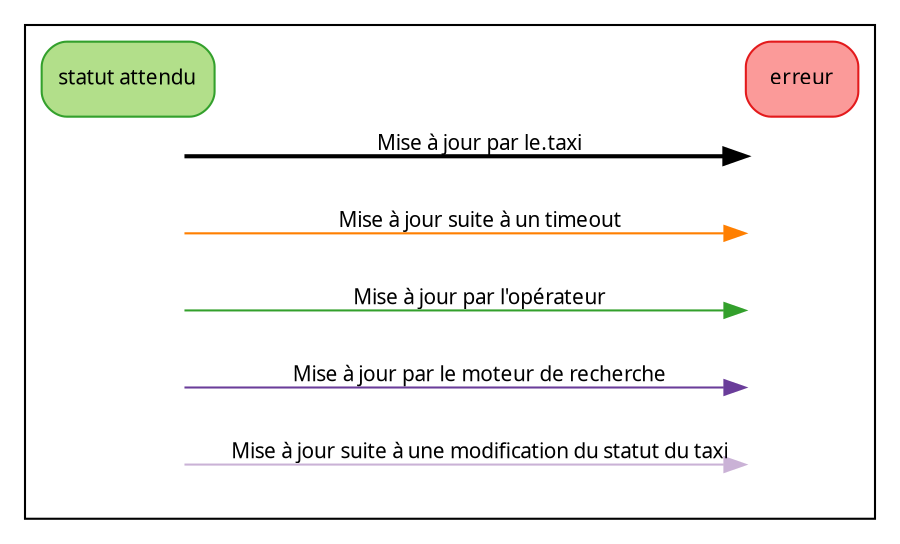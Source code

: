 digraph {
    rankdir=LR;
    nodesep=0;
    ranksep=0;
    node [shape=box,style="rounded,filled",fontname=sans,fontsize=10,colorscheme=paired10];
    edge [fontname=sans,fontsize=10,colorscheme=paired10];
    subgraph cluster {
        expected [color=4,fillcolor=3,label="statut attendu"];
        error [color=6,fillcolor=5,label="erreur"];
        expected -> error [style=invis];
        node [style=invis];
        a -> b [style=bold,label="Mise à jour par le.taxi"];
        c -> d [color=8,label="Mise à jour suite à un timeout"];
        e -> f [color=4,label="Mise à jour par l'opérateur"];
        g -> h [color=10,label="Mise à jour par le moteur de recherche"];
        i -> j [color=9, label="Mise à jour suite à une modification du statut du taxi"];
  }
}